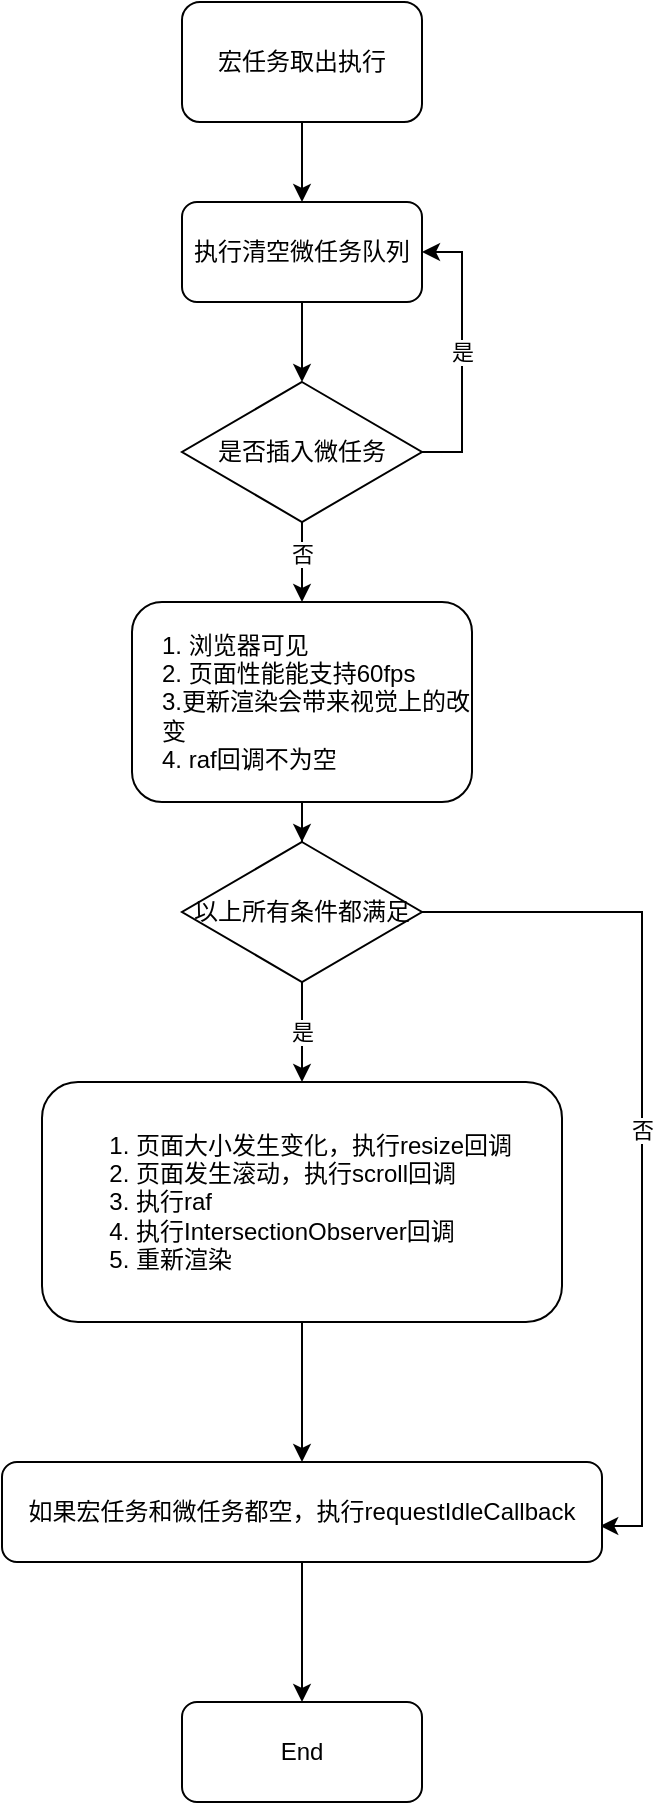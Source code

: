 <mxfile version="13.1.3">
    <diagram id="6hGFLwfOUW9BJ-s0fimq" name="Page-1">
        <mxGraphModel dx="885" dy="539" grid="1" gridSize="10" guides="1" tooltips="1" connect="1" arrows="1" fold="1" page="1" pageScale="1" pageWidth="827" pageHeight="1169" math="0" shadow="0">
            <root>
                <mxCell id="0"/>
                <mxCell id="1" parent="0"/>
                <mxCell id="9" value="" style="edgeStyle=orthogonalEdgeStyle;rounded=0;orthogonalLoop=1;jettySize=auto;html=1;" edge="1" parent="1" source="4" target="8">
                    <mxGeometry relative="1" as="geometry"/>
                </mxCell>
                <mxCell id="4" value="&lt;span&gt;宏任务取出执行&lt;/span&gt;" style="rounded=1;whiteSpace=wrap;html=1;" vertex="1" parent="1">
                    <mxGeometry x="250" y="80" width="120" height="60" as="geometry"/>
                </mxCell>
                <mxCell id="19" style="edgeStyle=orthogonalEdgeStyle;rounded=0;orthogonalLoop=1;jettySize=auto;html=1;exitX=0.5;exitY=1;exitDx=0;exitDy=0;entryX=0.5;entryY=0;entryDx=0;entryDy=0;" edge="1" parent="1" source="8" target="17">
                    <mxGeometry relative="1" as="geometry"/>
                </mxCell>
                <mxCell id="8" value="&lt;span&gt;执行清空微任务队列&lt;br&gt;&lt;/span&gt;" style="rounded=1;whiteSpace=wrap;html=1;" vertex="1" parent="1">
                    <mxGeometry x="250" y="180" width="120" height="50" as="geometry"/>
                </mxCell>
                <mxCell id="20" value="是" style="edgeStyle=orthogonalEdgeStyle;rounded=0;orthogonalLoop=1;jettySize=auto;html=1;exitX=1;exitY=0.5;exitDx=0;exitDy=0;entryX=1;entryY=0.5;entryDx=0;entryDy=0;" edge="1" parent="1" source="17" target="8">
                    <mxGeometry relative="1" as="geometry"/>
                </mxCell>
                <mxCell id="29" style="edgeStyle=orthogonalEdgeStyle;rounded=0;orthogonalLoop=1;jettySize=auto;html=1;exitX=0.5;exitY=1;exitDx=0;exitDy=0;entryX=0.5;entryY=0;entryDx=0;entryDy=0;" edge="1" parent="1" source="17" target="21">
                    <mxGeometry relative="1" as="geometry"/>
                </mxCell>
                <mxCell id="48" value="否" style="edgeLabel;html=1;align=center;verticalAlign=middle;resizable=0;points=[];" vertex="1" connectable="0" parent="29">
                    <mxGeometry x="-0.2" relative="1" as="geometry">
                        <mxPoint as="offset"/>
                    </mxGeometry>
                </mxCell>
                <mxCell id="17" value="是否插入微任务" style="rhombus;whiteSpace=wrap;html=1;" vertex="1" parent="1">
                    <mxGeometry x="250" y="270" width="120" height="70" as="geometry"/>
                </mxCell>
                <mxCell id="30" style="edgeStyle=orthogonalEdgeStyle;rounded=0;orthogonalLoop=1;jettySize=auto;html=1;exitX=0.5;exitY=1;exitDx=0;exitDy=0;" edge="1" parent="1" source="21" target="28">
                    <mxGeometry relative="1" as="geometry"/>
                </mxCell>
                <mxCell id="21" value="&lt;span&gt;1. 浏览器可见&lt;br&gt;2. 页面性能能支持60fps&lt;br&gt;&lt;div&gt;&lt;span&gt;3.更新渲染会带来视觉上的改变&lt;/span&gt;&lt;/div&gt;&lt;div&gt;&lt;span&gt;4. raf回调不为空&lt;/span&gt;&lt;/div&gt;&lt;/span&gt;" style="rounded=1;whiteSpace=wrap;html=1;align=left;spacingLeft=13;" vertex="1" parent="1">
                    <mxGeometry x="225" y="380" width="170" height="100" as="geometry"/>
                </mxCell>
                <mxCell id="31" value="是" style="edgeStyle=orthogonalEdgeStyle;rounded=0;orthogonalLoop=1;jettySize=auto;html=1;exitX=0.5;exitY=1;exitDx=0;exitDy=0;entryX=0.5;entryY=0;entryDx=0;entryDy=0;" edge="1" parent="1" source="28" target="38">
                    <mxGeometry relative="1" as="geometry">
                        <mxPoint x="310" y="620" as="targetPoint"/>
                    </mxGeometry>
                </mxCell>
                <mxCell id="32" value="否" style="edgeStyle=orthogonalEdgeStyle;rounded=0;orthogonalLoop=1;jettySize=auto;html=1;exitX=1;exitY=0.5;exitDx=0;exitDy=0;entryX=0.997;entryY=0.64;entryDx=0;entryDy=0;entryPerimeter=0;" edge="1" parent="1" source="28" target="44">
                    <mxGeometry relative="1" as="geometry">
                        <mxPoint x="420" y="535" as="targetPoint"/>
                    </mxGeometry>
                </mxCell>
                <mxCell id="28" value="以上所有条件都满足" style="rhombus;whiteSpace=wrap;html=1;align=center;" vertex="1" parent="1">
                    <mxGeometry x="250" y="500" width="120" height="70" as="geometry"/>
                </mxCell>
                <mxCell id="43" value="" style="group" vertex="1" connectable="0" parent="1">
                    <mxGeometry x="180" y="620" width="260" height="120" as="geometry"/>
                </mxCell>
                <mxCell id="35" value="&lt;span&gt;&lt;br&gt;&lt;/span&gt;" style="rounded=1;whiteSpace=wrap;html=1;align=left;verticalAlign=middle;" vertex="1" parent="43">
                    <mxGeometry width="260" height="120" as="geometry"/>
                </mxCell>
                <mxCell id="38" value="&lt;ol&gt;&lt;li&gt;页面大小发生变化，执行resize回调&lt;/li&gt;&lt;li&gt;页面发生滚动，执行scroll回调&lt;/li&gt;&lt;li&gt;执行raf&lt;/li&gt;&lt;li&gt;执行IntersectionObserver回调&lt;/li&gt;&lt;li&gt;重新渲染&lt;/li&gt;&lt;/ol&gt;" style="text;strokeColor=none;fillColor=none;html=1;whiteSpace=wrap;verticalAlign=middle;overflow=hidden;align=left;" vertex="1" parent="43">
                    <mxGeometry x="5" width="250" height="120" as="geometry"/>
                </mxCell>
                <mxCell id="46" style="edgeStyle=orthogonalEdgeStyle;rounded=0;orthogonalLoop=1;jettySize=auto;html=1;exitX=0.5;exitY=1;exitDx=0;exitDy=0;" edge="1" parent="1" source="44" target="47">
                    <mxGeometry relative="1" as="geometry">
                        <mxPoint x="310" y="920" as="targetPoint"/>
                    </mxGeometry>
                </mxCell>
                <mxCell id="44" value="&lt;span&gt;如果宏任务和微任务都空，执行requestIdleCallback&lt;/span&gt;" style="rounded=1;whiteSpace=wrap;html=1;align=center;" vertex="1" parent="1">
                    <mxGeometry x="160" y="810" width="300" height="50" as="geometry"/>
                </mxCell>
                <mxCell id="45" style="edgeStyle=orthogonalEdgeStyle;rounded=0;orthogonalLoop=1;jettySize=auto;html=1;exitX=0.5;exitY=1;exitDx=0;exitDy=0;" edge="1" parent="1" source="38" target="44">
                    <mxGeometry relative="1" as="geometry"/>
                </mxCell>
                <mxCell id="47" value="&lt;span&gt;End&lt;br&gt;&lt;/span&gt;" style="rounded=1;whiteSpace=wrap;html=1;" vertex="1" parent="1">
                    <mxGeometry x="250" y="930" width="120" height="50" as="geometry"/>
                </mxCell>
            </root>
        </mxGraphModel>
    </diagram>
</mxfile>